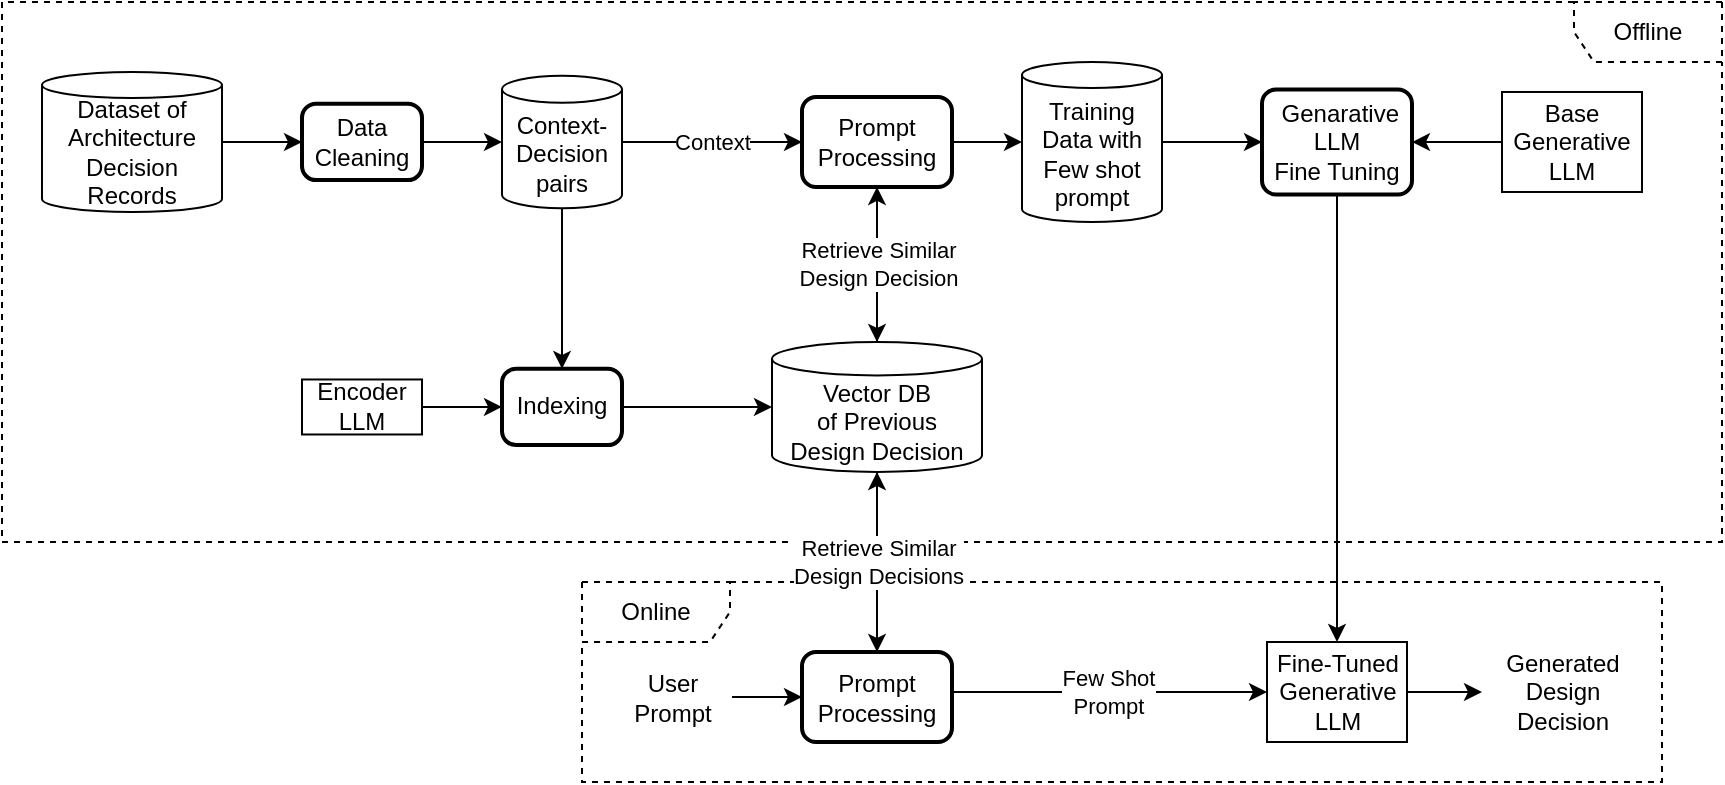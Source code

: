 <mxfile version="24.8.4">
  <diagram name="Page-1" id="kQ6XQZewhbkkca1INFuK">
    <mxGraphModel dx="2370" dy="-235" grid="1" gridSize="10" guides="1" tooltips="1" connect="1" arrows="1" fold="1" page="1" pageScale="1" pageWidth="850" pageHeight="1100" math="0" shadow="0">
      <root>
        <mxCell id="0" />
        <mxCell id="1" parent="0" />
        <mxCell id="oJ7IMUp2n4Yntl3Ja8vP-5" value="" style="edgeStyle=orthogonalEdgeStyle;rounded=0;orthogonalLoop=1;jettySize=auto;html=1;labelPosition=center;verticalLabelPosition=middle;align=center;verticalAlign=middle;" parent="1" edge="1">
          <mxGeometry x="-0.327" y="-7" relative="1" as="geometry">
            <Array as="points">
              <mxPoint x="830" y="963" />
              <mxPoint x="830" y="1513" />
            </Array>
            <mxPoint as="offset" />
            <mxPoint x="780" y="1513.111" as="targetPoint" />
          </mxGeometry>
        </mxCell>
        <mxCell id="kUYVRa1KWEE8AAZfjODf-2" value="" style="edgeStyle=orthogonalEdgeStyle;rounded=0;orthogonalLoop=1;jettySize=auto;html=1;" parent="1" source="MAX00JCZF_27vh7YQbMN-51" target="MAX00JCZF_27vh7YQbMN-91" edge="1">
          <mxGeometry relative="1" as="geometry" />
        </mxCell>
        <mxCell id="MAX00JCZF_27vh7YQbMN-55" value="Indexing" style="rounded=1;whiteSpace=wrap;html=1;absoluteArcSize=1;arcSize=14;strokeWidth=2;" parent="1" vertex="1">
          <mxGeometry x="230" y="2263.43" width="60" height="38.13" as="geometry" />
        </mxCell>
        <mxCell id="MAX00JCZF_27vh7YQbMN-56" value="" style="edgeStyle=orthogonalEdgeStyle;rounded=0;orthogonalLoop=1;jettySize=auto;html=1;" parent="1" source="MAX00JCZF_27vh7YQbMN-55" target="MAX00JCZF_27vh7YQbMN-51" edge="1">
          <mxGeometry relative="1" as="geometry" />
        </mxCell>
        <mxCell id="MAX00JCZF_27vh7YQbMN-57" value="&lt;div&gt;Encoder&lt;/div&gt;&lt;div&gt;LLM&lt;/div&gt;" style="html=1;align=center;verticalAlign=middle;dashed=0;whiteSpace=wrap;" parent="1" vertex="1">
          <mxGeometry x="130" y="2268.74" width="60" height="27.5" as="geometry" />
        </mxCell>
        <mxCell id="MAX00JCZF_27vh7YQbMN-58" value="" style="edgeStyle=orthogonalEdgeStyle;rounded=0;orthogonalLoop=1;jettySize=auto;html=1;" parent="1" source="MAX00JCZF_27vh7YQbMN-57" target="MAX00JCZF_27vh7YQbMN-55" edge="1">
          <mxGeometry relative="1" as="geometry" />
        </mxCell>
        <mxCell id="MAX00JCZF_27vh7YQbMN-61" value="" style="edgeStyle=orthogonalEdgeStyle;rounded=0;orthogonalLoop=1;jettySize=auto;html=1;" parent="1" source="MAX00JCZF_27vh7YQbMN-59" target="MAX00JCZF_27vh7YQbMN-55" edge="1">
          <mxGeometry relative="1" as="geometry" />
        </mxCell>
        <mxCell id="MAX00JCZF_27vh7YQbMN-85" value="&lt;div&gt;Online&lt;/div&gt;" style="shape=umlFrame;whiteSpace=wrap;html=1;pointerEvents=0;recursiveResize=0;container=1;collapsible=0;width=74;dashed=1;fillColor=none;height=30;" parent="1" vertex="1">
          <mxGeometry x="270" y="2370" width="540" height="100" as="geometry" />
        </mxCell>
        <mxCell id="MAX00JCZF_27vh7YQbMN-86" value="Generated&lt;div&gt;Design&lt;/div&gt;&lt;div&gt;Decision&lt;/div&gt;" style="text;html=1;align=center;verticalAlign=middle;resizable=0;points=[];autosize=1;strokeColor=none;fillColor=none;" parent="MAX00JCZF_27vh7YQbMN-85" vertex="1">
          <mxGeometry x="450" y="25" width="80" height="60" as="geometry" />
        </mxCell>
        <mxCell id="MAX00JCZF_27vh7YQbMN-87" value="&lt;div&gt;Fine-Tuned&lt;/div&gt;&lt;div&gt;Generative&lt;/div&gt;&lt;div&gt;LLM&lt;/div&gt;" style="html=1;align=center;verticalAlign=middle;dashed=0;whiteSpace=wrap;" parent="MAX00JCZF_27vh7YQbMN-85" vertex="1">
          <mxGeometry x="342.5" y="30" width="70" height="50" as="geometry" />
        </mxCell>
        <mxCell id="MAX00JCZF_27vh7YQbMN-88" value="" style="edgeStyle=orthogonalEdgeStyle;rounded=0;orthogonalLoop=1;jettySize=auto;html=1;" parent="MAX00JCZF_27vh7YQbMN-85" source="MAX00JCZF_27vh7YQbMN-87" target="MAX00JCZF_27vh7YQbMN-86" edge="1">
          <mxGeometry relative="1" as="geometry" />
        </mxCell>
        <mxCell id="MAX00JCZF_27vh7YQbMN-89" value="" style="edgeStyle=orthogonalEdgeStyle;rounded=0;orthogonalLoop=1;jettySize=auto;html=1;" parent="MAX00JCZF_27vh7YQbMN-85" source="MAX00JCZF_27vh7YQbMN-90" target="MAX00JCZF_27vh7YQbMN-91" edge="1">
          <mxGeometry relative="1" as="geometry" />
        </mxCell>
        <mxCell id="MAX00JCZF_27vh7YQbMN-90" value="&lt;div&gt;User&lt;/div&gt;&lt;div&gt;Prompt&lt;/div&gt;" style="text;html=1;align=center;verticalAlign=middle;resizable=0;points=[];autosize=1;strokeColor=none;fillColor=none;" parent="MAX00JCZF_27vh7YQbMN-85" vertex="1">
          <mxGeometry x="15" y="37.5" width="60" height="40" as="geometry" />
        </mxCell>
        <mxCell id="MAX00JCZF_27vh7YQbMN-91" value="Prompt&lt;div&gt;Processing&lt;/div&gt;" style="rounded=1;whiteSpace=wrap;html=1;absoluteArcSize=1;arcSize=14;strokeWidth=2;" parent="MAX00JCZF_27vh7YQbMN-85" vertex="1">
          <mxGeometry x="110" y="35" width="75" height="45" as="geometry" />
        </mxCell>
        <mxCell id="MAX00JCZF_27vh7YQbMN-92" value="Few Shot&lt;div&gt;Prompt&lt;/div&gt;" style="edgeStyle=orthogonalEdgeStyle;rounded=0;orthogonalLoop=1;jettySize=auto;html=1;exitX=1;exitY=0.5;exitDx=0;exitDy=0;labelPosition=center;verticalLabelPosition=middle;align=center;verticalAlign=middle;" parent="MAX00JCZF_27vh7YQbMN-85" source="MAX00JCZF_27vh7YQbMN-91" target="MAX00JCZF_27vh7YQbMN-87" edge="1">
          <mxGeometry relative="1" as="geometry">
            <mxPoint x="185" y="-140" as="sourcePoint" />
            <Array as="points">
              <mxPoint x="240" y="55" />
              <mxPoint x="240" y="55" />
            </Array>
          </mxGeometry>
        </mxCell>
        <mxCell id="MAX00JCZF_27vh7YQbMN-115" value="&lt;div&gt;Offline&lt;/div&gt;" style="shape=umlFrame;whiteSpace=wrap;html=1;pointerEvents=0;recursiveResize=0;container=0;collapsible=0;width=74;dashed=1;fillColor=none;height=30;flipH=1;" parent="1" vertex="1">
          <mxGeometry x="-20" y="2080" width="860" height="270" as="geometry" />
        </mxCell>
        <mxCell id="yH3GCbkgQ_Q7-c-e5r13-1" value="Retrieve Similar&lt;div&gt;Design Decisions&lt;/div&gt;" style="edgeStyle=orthogonalEdgeStyle;rounded=0;orthogonalLoop=1;jettySize=auto;html=1;" parent="1" source="MAX00JCZF_27vh7YQbMN-91" target="MAX00JCZF_27vh7YQbMN-51" edge="1">
          <mxGeometry relative="1" as="geometry" />
        </mxCell>
        <mxCell id="AiBidHKG6cALutkPIfti-1" style="edgeStyle=orthogonalEdgeStyle;rounded=0;orthogonalLoop=1;jettySize=auto;html=1;entryX=0.5;entryY=0;entryDx=0;entryDy=0;" parent="1" source="MAX00JCZF_27vh7YQbMN-66" target="MAX00JCZF_27vh7YQbMN-87" edge="1">
          <mxGeometry relative="1" as="geometry" />
        </mxCell>
        <mxCell id="MAX00JCZF_27vh7YQbMN-46" value="Dataset of&lt;div&gt;Architecture&lt;/div&gt;&lt;div&gt;Decision&lt;/div&gt;&lt;div&gt;Records&lt;/div&gt;" style="shape=cylinder3;whiteSpace=wrap;html=1;boundedLbl=1;backgroundOutline=1;size=6.512;" parent="1" vertex="1">
          <mxGeometry y="2114.99" width="90" height="70" as="geometry" />
        </mxCell>
        <mxCell id="MAX00JCZF_27vh7YQbMN-51" value="Vector DB&lt;div&gt;of&amp;nbsp;&lt;span style=&quot;background-color: initial;&quot;&gt;Previous&lt;/span&gt;&lt;div&gt;&lt;div&gt;Design&amp;nbsp;&lt;span style=&quot;background-color: initial;&quot;&gt;Decision&lt;/span&gt;&lt;/div&gt;&lt;/div&gt;&lt;/div&gt;" style="shape=cylinder3;whiteSpace=wrap;html=1;boundedLbl=1;backgroundOutline=1;size=8.363;" parent="1" vertex="1">
          <mxGeometry x="365" y="2250" width="105" height="65" as="geometry" />
        </mxCell>
        <mxCell id="MAX00JCZF_27vh7YQbMN-52" value="Prompt&lt;div&gt;Processing&lt;/div&gt;" style="rounded=1;whiteSpace=wrap;html=1;absoluteArcSize=1;arcSize=14;strokeWidth=2;" parent="1" vertex="1">
          <mxGeometry x="380" y="2127.49" width="75" height="45" as="geometry" />
        </mxCell>
        <mxCell id="MAX00JCZF_27vh7YQbMN-59" value="Context-&lt;div&gt;Decision&lt;/div&gt;&lt;div&gt;pairs&lt;/div&gt;" style="shape=cylinder3;whiteSpace=wrap;html=1;boundedLbl=1;backgroundOutline=1;size=6.743;" parent="1" vertex="1">
          <mxGeometry x="230" y="2116.87" width="60" height="66.25" as="geometry" />
        </mxCell>
        <mxCell id="MAX00JCZF_27vh7YQbMN-60" value="Context" style="edgeStyle=orthogonalEdgeStyle;rounded=0;orthogonalLoop=1;jettySize=auto;html=1;" parent="1" source="MAX00JCZF_27vh7YQbMN-59" target="MAX00JCZF_27vh7YQbMN-52" edge="1">
          <mxGeometry relative="1" as="geometry" />
        </mxCell>
        <mxCell id="MAX00JCZF_27vh7YQbMN-62" value="Data&lt;div&gt;Cleaning&lt;/div&gt;" style="rounded=1;whiteSpace=wrap;html=1;absoluteArcSize=1;arcSize=14;strokeWidth=2;" parent="1" vertex="1">
          <mxGeometry x="130" y="2130.93" width="60" height="38.13" as="geometry" />
        </mxCell>
        <mxCell id="MAX00JCZF_27vh7YQbMN-63" value="" style="edgeStyle=orthogonalEdgeStyle;rounded=0;orthogonalLoop=1;jettySize=auto;html=1;entryX=0;entryY=0.5;entryDx=0;entryDy=0;entryPerimeter=0;" parent="1" source="MAX00JCZF_27vh7YQbMN-62" target="MAX00JCZF_27vh7YQbMN-59" edge="1">
          <mxGeometry relative="1" as="geometry">
            <mxPoint x="175" y="2131.74" as="targetPoint" />
          </mxGeometry>
        </mxCell>
        <mxCell id="MAX00JCZF_27vh7YQbMN-64" value="Training&lt;div&gt;Data with&lt;/div&gt;&lt;div&gt;Few shot&lt;/div&gt;&lt;div&gt;prompt&lt;/div&gt;" style="shape=cylinder3;whiteSpace=wrap;html=1;boundedLbl=1;backgroundOutline=1;size=6.512;" parent="1" vertex="1">
          <mxGeometry x="490" y="2110" width="70" height="80" as="geometry" />
        </mxCell>
        <mxCell id="MAX00JCZF_27vh7YQbMN-65" value="" style="edgeStyle=orthogonalEdgeStyle;rounded=0;orthogonalLoop=1;jettySize=auto;html=1;" parent="1" source="MAX00JCZF_27vh7YQbMN-52" target="MAX00JCZF_27vh7YQbMN-64" edge="1">
          <mxGeometry relative="1" as="geometry" />
        </mxCell>
        <mxCell id="MAX00JCZF_27vh7YQbMN-66" value="&amp;nbsp;Genarative LLM&lt;div&gt;Fine Tuning&lt;/div&gt;" style="rounded=1;whiteSpace=wrap;html=1;absoluteArcSize=1;arcSize=14;strokeWidth=2;" parent="1" vertex="1">
          <mxGeometry x="610" y="2123.75" width="75" height="52.5" as="geometry" />
        </mxCell>
        <mxCell id="MAX00JCZF_27vh7YQbMN-67" value="" style="edgeStyle=orthogonalEdgeStyle;rounded=0;orthogonalLoop=1;jettySize=auto;html=1;" parent="1" source="MAX00JCZF_27vh7YQbMN-64" target="MAX00JCZF_27vh7YQbMN-66" edge="1">
          <mxGeometry relative="1" as="geometry" />
        </mxCell>
        <mxCell id="MAX00JCZF_27vh7YQbMN-68" value="Base&lt;div&gt;Generative&lt;/div&gt;&lt;div&gt;LLM&lt;/div&gt;" style="html=1;align=center;verticalAlign=middle;dashed=0;whiteSpace=wrap;" parent="1" vertex="1">
          <mxGeometry x="730" y="2124.99" width="70" height="50" as="geometry" />
        </mxCell>
        <mxCell id="MAX00JCZF_27vh7YQbMN-69" value="" style="edgeStyle=orthogonalEdgeStyle;rounded=0;orthogonalLoop=1;jettySize=auto;html=1;" parent="1" source="MAX00JCZF_27vh7YQbMN-68" target="MAX00JCZF_27vh7YQbMN-66" edge="1">
          <mxGeometry relative="1" as="geometry" />
        </mxCell>
        <mxCell id="MAX00JCZF_27vh7YQbMN-53" style="edgeStyle=orthogonalEdgeStyle;rounded=0;orthogonalLoop=1;jettySize=auto;html=1;" parent="1" source="MAX00JCZF_27vh7YQbMN-51" target="MAX00JCZF_27vh7YQbMN-52" edge="1">
          <mxGeometry relative="1" as="geometry">
            <mxPoint x="350" y="2195" as="sourcePoint" />
          </mxGeometry>
        </mxCell>
        <mxCell id="MAX00JCZF_27vh7YQbMN-54" value="Retrieve Similar&lt;div&gt;Design Decision&lt;/div&gt;" style="edgeStyle=orthogonalEdgeStyle;rounded=0;orthogonalLoop=1;jettySize=auto;html=1;" parent="1" source="MAX00JCZF_27vh7YQbMN-52" target="MAX00JCZF_27vh7YQbMN-51" edge="1">
          <mxGeometry relative="1" as="geometry">
            <mxPoint x="350" y="2195" as="targetPoint" />
          </mxGeometry>
        </mxCell>
        <mxCell id="MAX00JCZF_27vh7YQbMN-45" style="edgeStyle=orthogonalEdgeStyle;rounded=0;orthogonalLoop=1;jettySize=auto;html=1;entryX=0;entryY=0.5;entryDx=0;entryDy=0;" parent="1" source="MAX00JCZF_27vh7YQbMN-46" target="MAX00JCZF_27vh7YQbMN-62" edge="1">
          <mxGeometry relative="1" as="geometry" />
        </mxCell>
      </root>
    </mxGraphModel>
  </diagram>
</mxfile>
